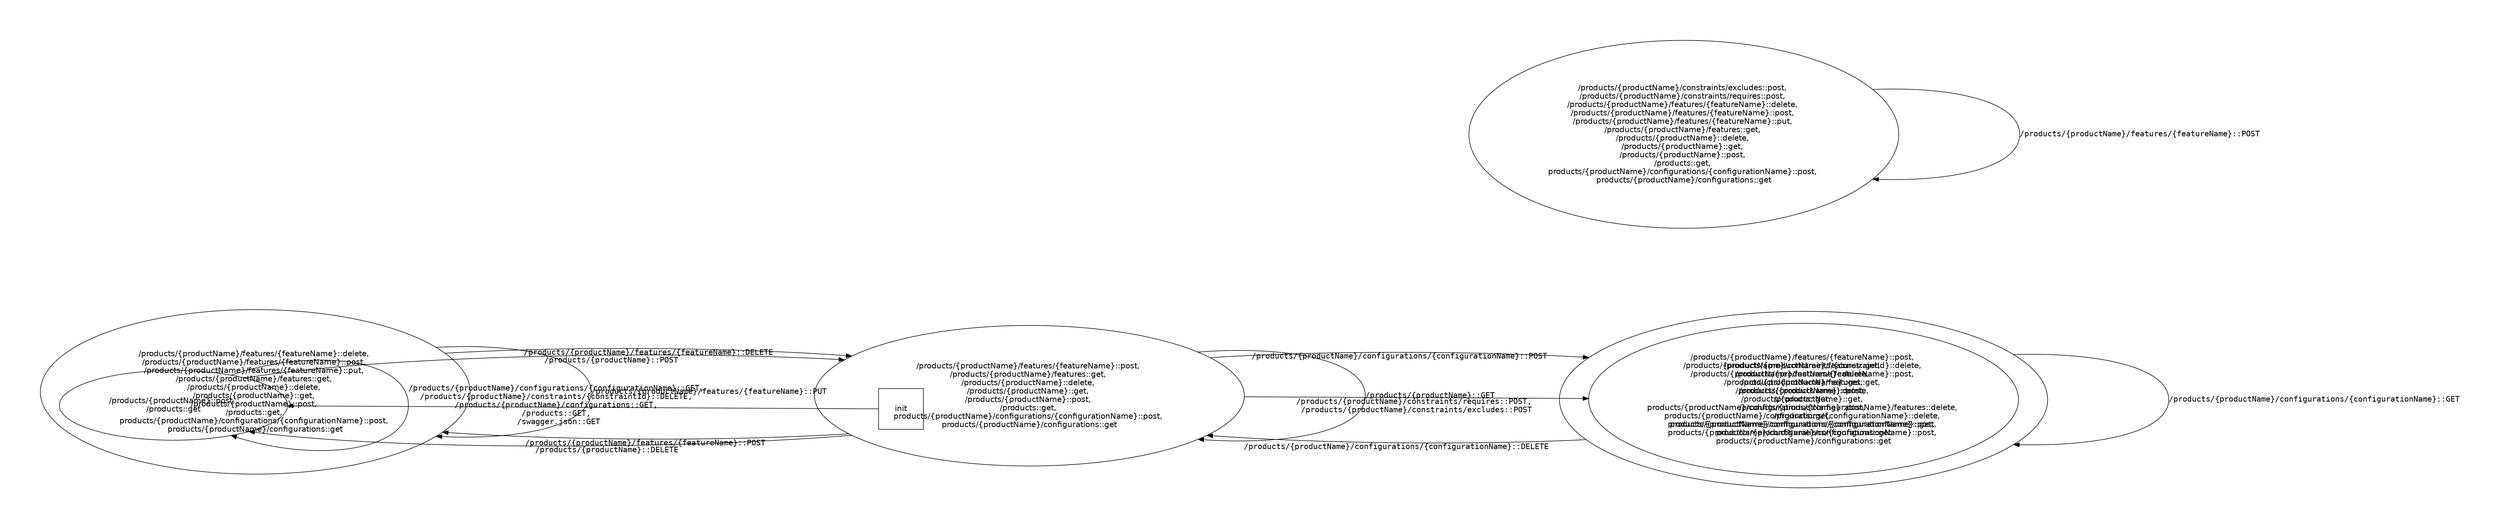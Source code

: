 digraph {
splines=spline
splines=true
layout="sfdp"
beautify=true
graph [pad="1", nodesep="3", ranksep="4"]
node [ margin=0.4 fontname=Helvetica ]
edge [fontname=Courier fontsize=14]
init [shape=box]init -> "/products/{productName}::post, \n/products::get"
"/products/{productName}::post, \n/products::get" -> "/products/{productName}/features/{featureName}::post, \n/products/{productName}/features::get, \n/products/{productName}::delete, \n/products/{productName}::get, \n/products/{productName}::post, \n/products::get, \nproducts/{productName}/configurations/{configurationName}::post, \nproducts/{productName}/configurations::get" [labeldistance="0.5" label="/products/{productName}::POST"]
"/products/{productName}::post, \n/products::get" -> "/products/{productName}::post, \n/products::get" [labeldistance="0.5" label="/products/{productName}/configurations/{configurationName}::GET, \n/products/{productName}/constraints/{constraintId}::DELETE, \n/products/{productName}/configurations::GET, \n/products::GET, \n/swagger.json::GET"]
"/products/{productName}/features/{featureName}::post, \n/products/{productName}/features::get, \n/products/{productName}::delete, \n/products/{productName}::get, \n/products/{productName}::post, \n/products::get, \nproducts/{productName}/configurations/{configurationName}::post, \nproducts/{productName}/configurations::get" -> "/products/{productName}/features/{featureName}::post, \n/products/{productName}/features::get, \n/products/{productName}::delete, \n/products/{productName}::get, \n/products/{productName}::post, \n/products::get, \nproducts/{productName}/configurations/{configurationName}/features::delete, \nproducts/{productName}/configurations/{configurationName}::delete, \nproducts/{productName}/configurations/{configurationName}::get, \nproducts/{productName}/configurations/{configurationName}::post, \nproducts/{productName}/configurations::get" [labeldistance="0.5" label="/products/{productName}/configurations/{configurationName}::POST"]
"/products/{productName}/features/{featureName}::post, \n/products/{productName}/features::get, \n/products/{productName}::delete, \n/products/{productName}::get, \n/products/{productName}::post, \n/products::get, \nproducts/{productName}/configurations/{configurationName}::post, \nproducts/{productName}/configurations::get" -> "/products/{productName}/features/{featureName}::delete, \n/products/{productName}/features/{featureName}::post, \n/products/{productName}/features/{featureName}::put, \n/products/{productName}/features::get, \n/products/{productName}::delete, \n/products/{productName}::get, \n/products/{productName}::post, \n/products::get, \nproducts/{productName}/configurations/{configurationName}::post, \nproducts/{productName}/configurations::get" [labeldistance="0.5" label="/products/{productName}/features/{featureName}::POST"]
"/products/{productName}/features/{featureName}::post, \n/products/{productName}/features::get, \n/products/{productName}::delete, \n/products/{productName}::get, \n/products/{productName}::post, \n/products::get, \nproducts/{productName}/configurations/{configurationName}::post, \nproducts/{productName}/configurations::get" -> "/products/{productName}/constraints/{constraintId}::delete, \n/products/{productName}/features/{featureName}::post, \n/products/{productName}/features::get, \n/products/{productName}::delete, \n/products/{productName}::get, \n/products/{productName}::post, \n/products::get, \nproducts/{productName}/configurations/{configurationName}::post, \nproducts/{productName}/configurations::get" [labeldistance="0.5" label="/products/{productName}/constraints/requires::POST, \n/products/{productName}/constraints/excludes::POST"]
"/products/{productName}/features/{featureName}::post, \n/products/{productName}/features::get, \n/products/{productName}::delete, \n/products/{productName}::get, \n/products/{productName}::post, \n/products::get, \nproducts/{productName}/configurations/{configurationName}::post, \nproducts/{productName}/configurations::get" -> "/products/{productName}/features/{featureName}::post, \n/products/{productName}/features::get, \n/products/{productName}::delete, \n/products/{productName}::get, \n/products/{productName}::post, \n/products::get, \nproducts/{productName}/configurations/{configurationName}::post, \nproducts/{productName}/configurations::get" [labeldistance="0.5" label="/products/{productName}::GET"]
"/products/{productName}/features/{featureName}::post, \n/products/{productName}/features::get, \n/products/{productName}::delete, \n/products/{productName}::get, \n/products/{productName}::post, \n/products::get, \nproducts/{productName}/configurations/{configurationName}::post, \nproducts/{productName}/configurations::get" -> "/products/{productName}::post, \n/products::get" [labeldistance="0.5" label="/products/{productName}::DELETE"]
"/products/{productName}/features/{featureName}::post, \n/products/{productName}/features::get, \n/products/{productName}::delete, \n/products/{productName}::get, \n/products/{productName}::post, \n/products::get, \nproducts/{productName}/configurations/{configurationName}/features::delete, \nproducts/{productName}/configurations/{configurationName}::delete, \nproducts/{productName}/configurations/{configurationName}::get, \nproducts/{productName}/configurations/{configurationName}::post, \nproducts/{productName}/configurations::get" -> "/products/{productName}/features/{featureName}::post, \n/products/{productName}/features::get, \n/products/{productName}::delete, \n/products/{productName}::get, \n/products/{productName}::post, \n/products::get, \nproducts/{productName}/configurations/{configurationName}::post, \nproducts/{productName}/configurations::get" [labeldistance="0.5" label="/products/{productName}/configurations/{configurationName}::DELETE"]
"/products/{productName}/features/{featureName}::post, \n/products/{productName}/features::get, \n/products/{productName}::delete, \n/products/{productName}::get, \n/products/{productName}::post, \n/products::get, \nproducts/{productName}/configurations/{configurationName}/features::delete, \nproducts/{productName}/configurations/{configurationName}::delete, \nproducts/{productName}/configurations/{configurationName}::get, \nproducts/{productName}/configurations/{configurationName}::post, \nproducts/{productName}/configurations::get" -> "/products/{productName}/features/{featureName}::post, \n/products/{productName}/features::get, \n/products/{productName}::delete, \n/products/{productName}::get, \n/products/{productName}::post, \n/products::get, \nproducts/{productName}/configurations/{configurationName}/features::delete, \nproducts/{productName}/configurations/{configurationName}::delete, \nproducts/{productName}/configurations/{configurationName}::get, \nproducts/{productName}/configurations/{configurationName}::post, \nproducts/{productName}/configurations::get" [labeldistance="0.5" label="/products/{productName}/configurations/{configurationName}::GET"]
"/products/{productName}/features/{featureName}::delete, \n/products/{productName}/features/{featureName}::post, \n/products/{productName}/features/{featureName}::put, \n/products/{productName}/features::get, \n/products/{productName}::delete, \n/products/{productName}::get, \n/products/{productName}::post, \n/products::get, \nproducts/{productName}/configurations/{configurationName}::post, \nproducts/{productName}/configurations::get" -> "/products/{productName}/features/{featureName}::post, \n/products/{productName}/features::get, \n/products/{productName}::delete, \n/products/{productName}::get, \n/products/{productName}::post, \n/products::get, \nproducts/{productName}/configurations/{configurationName}::post, \nproducts/{productName}/configurations::get" [labeldistance="0.5" label="/products/{productName}/features/{featureName}::DELETE"]
"/products/{productName}/features/{featureName}::delete, \n/products/{productName}/features/{featureName}::post, \n/products/{productName}/features/{featureName}::put, \n/products/{productName}/features::get, \n/products/{productName}::delete, \n/products/{productName}::get, \n/products/{productName}::post, \n/products::get, \nproducts/{productName}/configurations/{configurationName}::post, \nproducts/{productName}/configurations::get" -> "/products/{productName}/features/{featureName}::delete, \n/products/{productName}/features/{featureName}::post, \n/products/{productName}/features/{featureName}::put, \n/products/{productName}/features::get, \n/products/{productName}::delete, \n/products/{productName}::get, \n/products/{productName}::post, \n/products::get, \nproducts/{productName}/configurations/{configurationName}::post, \nproducts/{productName}/configurations::get" [labeldistance="0.5" label="/products/{productName}/features/{featureName}::PUT"]
"/products/{productName}/constraints/excludes::post, \n/products/{productName}/constraints/requires::post, \n/products/{productName}/features/{featureName}::delete, \n/products/{productName}/features/{featureName}::post, \n/products/{productName}/features/{featureName}::put, \n/products/{productName}/features::get, \n/products/{productName}::delete, \n/products/{productName}::get, \n/products/{productName}::post, \n/products::get, \nproducts/{productName}/configurations/{configurationName}::post, \nproducts/{productName}/configurations::get" -> "/products/{productName}/constraints/excludes::post, \n/products/{productName}/constraints/requires::post, \n/products/{productName}/features/{featureName}::delete, \n/products/{productName}/features/{featureName}::post, \n/products/{productName}/features/{featureName}::put, \n/products/{productName}/features::get, \n/products/{productName}::delete, \n/products/{productName}::get, \n/products/{productName}::post, \n/products::get, \nproducts/{productName}/configurations/{configurationName}::post, \nproducts/{productName}/configurations::get" [labeldistance="0.5" label="/products/{productName}/features/{featureName}::POST"]
}